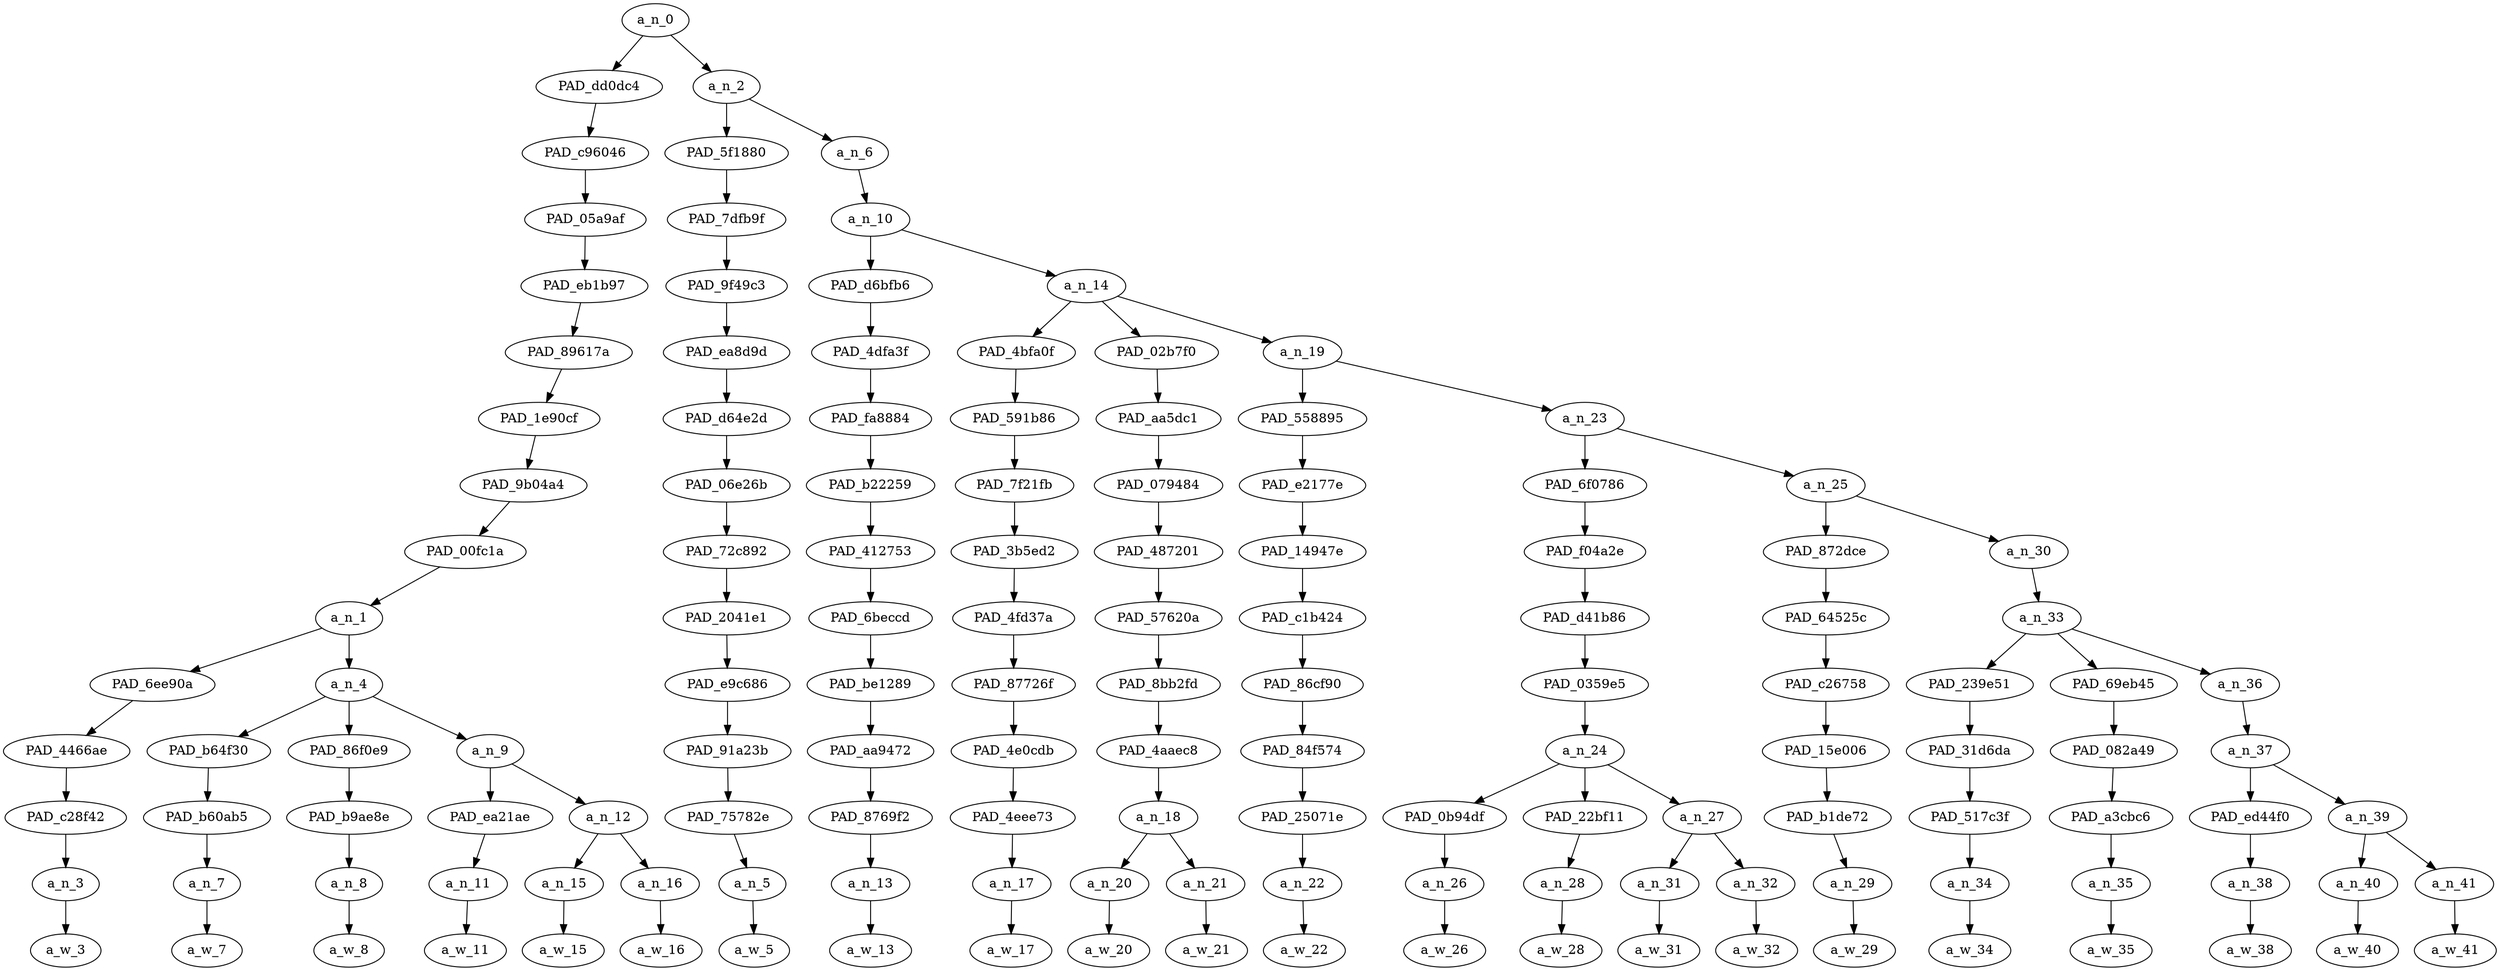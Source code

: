 strict digraph "" {
	a_n_0	[div_dir=1,
		index=0,
		level=14,
		pos="4.21484375,14!",
		text_span="[0, 1, 2, 3, 4, 5, 6, 7, 8, 9, 10, 11, 12, 13, 14, 15, 16, 17, 18, 19, 20, 21]",
		value=1.00000002];
	PAD_dd0dc4	[div_dir=1,
		index=0,
		level=13,
		pos="1.125,13!",
		text_span="[0, 1, 2, 3, 4, 5]",
		value=0.46080951];
	a_n_0 -> PAD_dd0dc4;
	a_n_2	[div_dir=1,
		index=1,
		level=13,
		pos="7.3046875,13!",
		text_span="[6, 7, 8, 9, 10, 11, 12, 13, 14, 15, 16, 17, 18, 19, 20, 21]",
		value=0.53895960];
	a_n_0 -> a_n_2;
	PAD_c96046	[div_dir=1,
		index=0,
		level=12,
		pos="1.125,12!",
		text_span="[0, 1, 2, 3, 4, 5]",
		value=0.46080951];
	PAD_dd0dc4 -> PAD_c96046;
	PAD_05a9af	[div_dir=1,
		index=0,
		level=11,
		pos="1.125,11!",
		text_span="[0, 1, 2, 3, 4, 5]",
		value=0.46080951];
	PAD_c96046 -> PAD_05a9af;
	PAD_eb1b97	[div_dir=1,
		index=0,
		level=10,
		pos="1.125,10!",
		text_span="[0, 1, 2, 3, 4, 5]",
		value=0.46080951];
	PAD_05a9af -> PAD_eb1b97;
	PAD_89617a	[div_dir=1,
		index=0,
		level=9,
		pos="1.125,9!",
		text_span="[0, 1, 2, 3, 4, 5]",
		value=0.46080951];
	PAD_eb1b97 -> PAD_89617a;
	PAD_1e90cf	[div_dir=1,
		index=0,
		level=8,
		pos="1.125,8!",
		text_span="[0, 1, 2, 3, 4, 5]",
		value=0.46080951];
	PAD_89617a -> PAD_1e90cf;
	PAD_9b04a4	[div_dir=1,
		index=0,
		level=7,
		pos="1.125,7!",
		text_span="[0, 1, 2, 3, 4, 5]",
		value=0.46080951];
	PAD_1e90cf -> PAD_9b04a4;
	PAD_00fc1a	[div_dir=1,
		index=0,
		level=6,
		pos="1.125,6!",
		text_span="[0, 1, 2, 3, 4, 5]",
		value=0.46080951];
	PAD_9b04a4 -> PAD_00fc1a;
	a_n_1	[div_dir=1,
		index=0,
		level=5,
		pos="1.125,5!",
		text_span="[0, 1, 2, 3, 4, 5]",
		value=0.46080951];
	PAD_00fc1a -> a_n_1;
	PAD_6ee90a	[div_dir=1,
		index=0,
		level=4,
		pos="0.0,4!",
		text_span="[0]",
		value=0.18457324];
	a_n_1 -> PAD_6ee90a;
	a_n_4	[div_dir=1,
		index=1,
		level=4,
		pos="2.25,4!",
		text_span="[1, 2, 3, 4, 5]",
		value=0.27609601];
	a_n_1 -> a_n_4;
	PAD_4466ae	[div_dir=1,
		index=0,
		level=3,
		pos="0.0,3!",
		text_span="[0]",
		value=0.18457324];
	PAD_6ee90a -> PAD_4466ae;
	PAD_c28f42	[div_dir=1,
		index=0,
		level=2,
		pos="0.0,2!",
		text_span="[0]",
		value=0.18457324];
	PAD_4466ae -> PAD_c28f42;
	a_n_3	[div_dir=1,
		index=0,
		level=1,
		pos="0.0,1!",
		text_span="[0]",
		value=0.18457324];
	PAD_c28f42 -> a_n_3;
	a_w_3	[div_dir=0,
		index=0,
		level=0,
		pos="0,0!",
		text_span="[0]",
		value=niggas];
	a_n_3 -> a_w_3;
	PAD_b64f30	[div_dir=1,
		index=1,
		level=3,
		pos="1.0,3!",
		text_span="[1]",
		value=0.03313289];
	a_n_4 -> PAD_b64f30;
	PAD_86f0e9	[div_dir=1,
		index=2,
		level=3,
		pos="2.0,3!",
		text_span="[2]",
		value=0.02189218];
	a_n_4 -> PAD_86f0e9;
	a_n_9	[div_dir=1,
		index=3,
		level=3,
		pos="3.75,3!",
		text_span="[3, 4, 5]",
		value=0.22098665];
	a_n_4 -> a_n_9;
	PAD_b60ab5	[div_dir=1,
		index=1,
		level=2,
		pos="1.0,2!",
		text_span="[1]",
		value=0.03313289];
	PAD_b64f30 -> PAD_b60ab5;
	a_n_7	[div_dir=1,
		index=1,
		level=1,
		pos="1.0,1!",
		text_span="[1]",
		value=0.03313289];
	PAD_b60ab5 -> a_n_7;
	a_w_7	[div_dir=0,
		index=1,
		level=0,
		pos="1,0!",
		text_span="[1]",
		value=pulled];
	a_n_7 -> a_w_7;
	PAD_b9ae8e	[div_dir=1,
		index=2,
		level=2,
		pos="2.0,2!",
		text_span="[2]",
		value=0.02189218];
	PAD_86f0e9 -> PAD_b9ae8e;
	a_n_8	[div_dir=1,
		index=2,
		level=1,
		pos="2.0,1!",
		text_span="[2]",
		value=0.02189218];
	PAD_b9ae8e -> a_n_8;
	a_w_8	[div_dir=0,
		index=2,
		level=0,
		pos="2,0!",
		text_span="[2]",
		value=up];
	a_n_8 -> a_w_8;
	PAD_ea21ae	[div_dir=1,
		index=3,
		level=2,
		pos="3.0,2!",
		text_span="[3]",
		value=0.02300745];
	a_n_9 -> PAD_ea21ae;
	a_n_12	[div_dir=-1,
		index=4,
		level=2,
		pos="4.5,2!",
		text_span="[4, 5]",
		value=0.19797746];
	a_n_9 -> a_n_12;
	a_n_11	[div_dir=1,
		index=3,
		level=1,
		pos="3.0,1!",
		text_span="[3]",
		value=0.02300745];
	PAD_ea21ae -> a_n_11;
	a_w_11	[div_dir=0,
		index=3,
		level=0,
		pos="3,0!",
		text_span="[3]",
		value=on];
	a_n_11 -> a_w_11;
	a_n_15	[div_dir=-1,
		index=4,
		level=1,
		pos="4.0,1!",
		text_span="[4]",
		value=0.03736025];
	a_n_12 -> a_n_15;
	a_n_16	[div_dir=1,
		index=5,
		level=1,
		pos="5.0,1!",
		text_span="[5]",
		value=0.16057500];
	a_n_12 -> a_n_16;
	a_w_15	[div_dir=0,
		index=4,
		level=0,
		pos="4,0!",
		text_span="[4]",
		value=a];
	a_n_15 -> a_w_15;
	a_w_16	[div_dir=0,
		index=5,
		level=0,
		pos="5,0!",
		text_span="[5]",
		value=nigga];
	a_n_16 -> a_w_16;
	PAD_5f1880	[div_dir=1,
		index=1,
		level=12,
		pos="6.0,12!",
		text_span="[6]",
		value=0.03961010];
	a_n_2 -> PAD_5f1880;
	a_n_6	[div_dir=1,
		index=2,
		level=12,
		pos="8.609375,12!",
		text_span="[7, 8, 9, 10, 11, 12, 13, 14, 15, 16, 17, 18, 19, 20, 21]",
		value=0.49916542];
	a_n_2 -> a_n_6;
	PAD_7dfb9f	[div_dir=1,
		index=1,
		level=11,
		pos="6.0,11!",
		text_span="[6]",
		value=0.03961010];
	PAD_5f1880 -> PAD_7dfb9f;
	PAD_9f49c3	[div_dir=1,
		index=1,
		level=10,
		pos="6.0,10!",
		text_span="[6]",
		value=0.03961010];
	PAD_7dfb9f -> PAD_9f49c3;
	PAD_ea8d9d	[div_dir=1,
		index=1,
		level=9,
		pos="6.0,9!",
		text_span="[6]",
		value=0.03961010];
	PAD_9f49c3 -> PAD_ea8d9d;
	PAD_d64e2d	[div_dir=1,
		index=1,
		level=8,
		pos="6.0,8!",
		text_span="[6]",
		value=0.03961010];
	PAD_ea8d9d -> PAD_d64e2d;
	PAD_06e26b	[div_dir=1,
		index=1,
		level=7,
		pos="6.0,7!",
		text_span="[6]",
		value=0.03961010];
	PAD_d64e2d -> PAD_06e26b;
	PAD_72c892	[div_dir=1,
		index=1,
		level=6,
		pos="6.0,6!",
		text_span="[6]",
		value=0.03961010];
	PAD_06e26b -> PAD_72c892;
	PAD_2041e1	[div_dir=1,
		index=1,
		level=5,
		pos="6.0,5!",
		text_span="[6]",
		value=0.03961010];
	PAD_72c892 -> PAD_2041e1;
	PAD_e9c686	[div_dir=1,
		index=2,
		level=4,
		pos="6.0,4!",
		text_span="[6]",
		value=0.03961010];
	PAD_2041e1 -> PAD_e9c686;
	PAD_91a23b	[div_dir=1,
		index=4,
		level=3,
		pos="6.0,3!",
		text_span="[6]",
		value=0.03961010];
	PAD_e9c686 -> PAD_91a23b;
	PAD_75782e	[div_dir=1,
		index=5,
		level=2,
		pos="6.0,2!",
		text_span="[6]",
		value=0.03961010];
	PAD_91a23b -> PAD_75782e;
	a_n_5	[div_dir=1,
		index=6,
		level=1,
		pos="6.0,1!",
		text_span="[6]",
		value=0.03961010];
	PAD_75782e -> a_n_5;
	a_w_5	[div_dir=0,
		index=6,
		level=0,
		pos="6,0!",
		text_span="[6]",
		value=said];
	a_n_5 -> a_w_5;
	a_n_10	[div_dir=1,
		index=2,
		level=11,
		pos="8.609375,11!",
		text_span="[7, 8, 9, 10, 11, 12, 13, 14, 15, 16, 17, 18, 19, 20, 21]",
		value=0.49903103];
	a_n_6 -> a_n_10;
	PAD_d6bfb6	[div_dir=-1,
		index=2,
		level=10,
		pos="7.0,10!",
		text_span="[7]",
		value=0.03049315];
	a_n_10 -> PAD_d6bfb6;
	a_n_14	[div_dir=1,
		index=3,
		level=10,
		pos="10.21875,10!",
		text_span="[8, 9, 10, 11, 12, 13, 14, 15, 16, 17, 18, 19, 20, 21]",
		value=0.46840350];
	a_n_10 -> a_n_14;
	PAD_4dfa3f	[div_dir=-1,
		index=2,
		level=9,
		pos="7.0,9!",
		text_span="[7]",
		value=0.03049315];
	PAD_d6bfb6 -> PAD_4dfa3f;
	PAD_fa8884	[div_dir=-1,
		index=2,
		level=8,
		pos="7.0,8!",
		text_span="[7]",
		value=0.03049315];
	PAD_4dfa3f -> PAD_fa8884;
	PAD_b22259	[div_dir=-1,
		index=2,
		level=7,
		pos="7.0,7!",
		text_span="[7]",
		value=0.03049315];
	PAD_fa8884 -> PAD_b22259;
	PAD_412753	[div_dir=-1,
		index=2,
		level=6,
		pos="7.0,6!",
		text_span="[7]",
		value=0.03049315];
	PAD_b22259 -> PAD_412753;
	PAD_6beccd	[div_dir=-1,
		index=2,
		level=5,
		pos="7.0,5!",
		text_span="[7]",
		value=0.03049315];
	PAD_412753 -> PAD_6beccd;
	PAD_be1289	[div_dir=-1,
		index=3,
		level=4,
		pos="7.0,4!",
		text_span="[7]",
		value=0.03049315];
	PAD_6beccd -> PAD_be1289;
	PAD_aa9472	[div_dir=-1,
		index=5,
		level=3,
		pos="7.0,3!",
		text_span="[7]",
		value=0.03049315];
	PAD_be1289 -> PAD_aa9472;
	PAD_8769f2	[div_dir=-1,
		index=6,
		level=2,
		pos="7.0,2!",
		text_span="[7]",
		value=0.03049315];
	PAD_aa9472 -> PAD_8769f2;
	a_n_13	[div_dir=-1,
		index=7,
		level=1,
		pos="7.0,1!",
		text_span="[7]",
		value=0.03049315];
	PAD_8769f2 -> a_n_13;
	a_w_13	[div_dir=0,
		index=7,
		level=0,
		pos="7,0!",
		text_span="[7]",
		value=hey];
	a_n_13 -> a_w_13;
	PAD_4bfa0f	[div_dir=-1,
		index=3,
		level=9,
		pos="8.0,9!",
		text_span="[8]",
		value=0.01923022];
	a_n_14 -> PAD_4bfa0f;
	PAD_02b7f0	[div_dir=1,
		index=4,
		level=9,
		pos="9.5,9!",
		text_span="[9, 10]",
		value=0.04122391];
	a_n_14 -> PAD_02b7f0;
	a_n_19	[div_dir=1,
		index=5,
		level=9,
		pos="13.15625,9!",
		text_span="[11, 12, 13, 14, 15, 16, 17, 18, 19, 20, 21]",
		value=0.40778453];
	a_n_14 -> a_n_19;
	PAD_591b86	[div_dir=-1,
		index=3,
		level=8,
		pos="8.0,8!",
		text_span="[8]",
		value=0.01923022];
	PAD_4bfa0f -> PAD_591b86;
	PAD_7f21fb	[div_dir=-1,
		index=3,
		level=7,
		pos="8.0,7!",
		text_span="[8]",
		value=0.01923022];
	PAD_591b86 -> PAD_7f21fb;
	PAD_3b5ed2	[div_dir=-1,
		index=3,
		level=6,
		pos="8.0,6!",
		text_span="[8]",
		value=0.01923022];
	PAD_7f21fb -> PAD_3b5ed2;
	PAD_4fd37a	[div_dir=-1,
		index=3,
		level=5,
		pos="8.0,5!",
		text_span="[8]",
		value=0.01923022];
	PAD_3b5ed2 -> PAD_4fd37a;
	PAD_87726f	[div_dir=-1,
		index=4,
		level=4,
		pos="8.0,4!",
		text_span="[8]",
		value=0.01923022];
	PAD_4fd37a -> PAD_87726f;
	PAD_4e0cdb	[div_dir=-1,
		index=6,
		level=3,
		pos="8.0,3!",
		text_span="[8]",
		value=0.01923022];
	PAD_87726f -> PAD_4e0cdb;
	PAD_4eee73	[div_dir=-1,
		index=7,
		level=2,
		pos="8.0,2!",
		text_span="[8]",
		value=0.01923022];
	PAD_4e0cdb -> PAD_4eee73;
	a_n_17	[div_dir=-1,
		index=8,
		level=1,
		pos="8.0,1!",
		text_span="[8]",
		value=0.01923022];
	PAD_4eee73 -> a_n_17;
	a_w_17	[div_dir=0,
		index=8,
		level=0,
		pos="8,0!",
		text_span="[8]",
		value=come];
	a_n_17 -> a_w_17;
	PAD_aa5dc1	[div_dir=1,
		index=4,
		level=8,
		pos="9.5,8!",
		text_span="[9, 10]",
		value=0.04122391];
	PAD_02b7f0 -> PAD_aa5dc1;
	PAD_079484	[div_dir=1,
		index=4,
		level=7,
		pos="9.5,7!",
		text_span="[9, 10]",
		value=0.04122391];
	PAD_aa5dc1 -> PAD_079484;
	PAD_487201	[div_dir=1,
		index=4,
		level=6,
		pos="9.5,6!",
		text_span="[9, 10]",
		value=0.04122391];
	PAD_079484 -> PAD_487201;
	PAD_57620a	[div_dir=1,
		index=4,
		level=5,
		pos="9.5,5!",
		text_span="[9, 10]",
		value=0.04122391];
	PAD_487201 -> PAD_57620a;
	PAD_8bb2fd	[div_dir=1,
		index=5,
		level=4,
		pos="9.5,4!",
		text_span="[9, 10]",
		value=0.04122391];
	PAD_57620a -> PAD_8bb2fd;
	PAD_4aaec8	[div_dir=1,
		index=7,
		level=3,
		pos="9.5,3!",
		text_span="[9, 10]",
		value=0.04122391];
	PAD_8bb2fd -> PAD_4aaec8;
	a_n_18	[div_dir=1,
		index=8,
		level=2,
		pos="9.5,2!",
		text_span="[9, 10]",
		value=0.04122391];
	PAD_4aaec8 -> a_n_18;
	a_n_20	[div_dir=1,
		index=9,
		level=1,
		pos="9.0,1!",
		text_span="[9]",
		value=0.01525398];
	a_n_18 -> a_n_20;
	a_n_21	[div_dir=1,
		index=10,
		level=1,
		pos="10.0,1!",
		text_span="[10]",
		value=0.02588356];
	a_n_18 -> a_n_21;
	a_w_20	[div_dir=0,
		index=9,
		level=0,
		pos="9,0!",
		text_span="[9]",
		value=to];
	a_n_20 -> a_w_20;
	a_w_21	[div_dir=0,
		index=10,
		level=0,
		pos="10,0!",
		text_span="[10]",
		value=hr];
	a_n_21 -> a_w_21;
	PAD_558895	[div_dir=1,
		index=5,
		level=8,
		pos="11.0,8!",
		text_span="[11]",
		value=0.01975718];
	a_n_19 -> PAD_558895;
	a_n_23	[div_dir=1,
		index=6,
		level=8,
		pos="15.3125,8!",
		text_span="[12, 13, 14, 15, 16, 17, 18, 19, 20, 21]",
		value=0.38786795];
	a_n_19 -> a_n_23;
	PAD_e2177e	[div_dir=1,
		index=5,
		level=7,
		pos="11.0,7!",
		text_span="[11]",
		value=0.01975718];
	PAD_558895 -> PAD_e2177e;
	PAD_14947e	[div_dir=1,
		index=5,
		level=6,
		pos="11.0,6!",
		text_span="[11]",
		value=0.01975718];
	PAD_e2177e -> PAD_14947e;
	PAD_c1b424	[div_dir=1,
		index=5,
		level=5,
		pos="11.0,5!",
		text_span="[11]",
		value=0.01975718];
	PAD_14947e -> PAD_c1b424;
	PAD_86cf90	[div_dir=1,
		index=6,
		level=4,
		pos="11.0,4!",
		text_span="[11]",
		value=0.01975718];
	PAD_c1b424 -> PAD_86cf90;
	PAD_84f574	[div_dir=1,
		index=8,
		level=3,
		pos="11.0,3!",
		text_span="[11]",
		value=0.01975718];
	PAD_86cf90 -> PAD_84f574;
	PAD_25071e	[div_dir=1,
		index=9,
		level=2,
		pos="11.0,2!",
		text_span="[11]",
		value=0.01975718];
	PAD_84f574 -> PAD_25071e;
	a_n_22	[div_dir=1,
		index=11,
		level=1,
		pos="11.0,1!",
		text_span="[11]",
		value=0.01975718];
	PAD_25071e -> a_n_22;
	a_w_22	[div_dir=0,
		index=11,
		level=0,
		pos="11,0!",
		text_span="[11]",
		value=for];
	a_n_22 -> a_w_22;
	PAD_6f0786	[div_dir=1,
		index=6,
		level=7,
		pos="13.5,7!",
		text_span="[12, 13, 14, 15]",
		value=0.18549739];
	a_n_23 -> PAD_6f0786;
	a_n_25	[div_dir=1,
		index=7,
		level=7,
		pos="17.125,7!",
		text_span="[16, 17, 18, 19, 20, 21]",
		value=0.20221686];
	a_n_23 -> a_n_25;
	PAD_f04a2e	[div_dir=1,
		index=6,
		level=6,
		pos="13.5,6!",
		text_span="[12, 13, 14, 15]",
		value=0.18549739];
	PAD_6f0786 -> PAD_f04a2e;
	PAD_d41b86	[div_dir=1,
		index=6,
		level=5,
		pos="13.5,5!",
		text_span="[12, 13, 14, 15]",
		value=0.18549739];
	PAD_f04a2e -> PAD_d41b86;
	PAD_0359e5	[div_dir=1,
		index=7,
		level=4,
		pos="13.5,4!",
		text_span="[12, 13, 14, 15]",
		value=0.18549739];
	PAD_d41b86 -> PAD_0359e5;
	a_n_24	[div_dir=1,
		index=9,
		level=3,
		pos="13.5,3!",
		text_span="[12, 13, 14, 15]",
		value=0.18549739];
	PAD_0359e5 -> a_n_24;
	PAD_0b94df	[div_dir=1,
		index=10,
		level=2,
		pos="12.0,2!",
		text_span="[12]",
		value=0.02521222];
	a_n_24 -> PAD_0b94df;
	PAD_22bf11	[div_dir=1,
		index=12,
		level=2,
		pos="15.0,2!",
		text_span="[15]",
		value=0.07103293];
	a_n_24 -> PAD_22bf11;
	a_n_27	[div_dir=1,
		index=11,
		level=2,
		pos="13.5,2!",
		text_span="[13, 14]",
		value=0.08909075];
	a_n_24 -> a_n_27;
	a_n_26	[div_dir=1,
		index=12,
		level=1,
		pos="12.0,1!",
		text_span="[12]",
		value=0.02521222];
	PAD_0b94df -> a_n_26;
	a_w_26	[div_dir=0,
		index=12,
		level=0,
		pos="12,0!",
		text_span="[12]",
		value=a1];
	a_n_26 -> a_w_26;
	a_n_28	[div_dir=1,
		index=15,
		level=1,
		pos="15.0,1!",
		text_span="[15]",
		value=0.07103293];
	PAD_22bf11 -> a_n_28;
	a_w_28	[div_dir=0,
		index=15,
		level=0,
		pos="15,0!",
		text_span="[15]",
		value=homie];
	a_n_28 -> a_w_28;
	a_n_31	[div_dir=1,
		index=13,
		level=1,
		pos="13.0,1!",
		text_span="[13]",
		value=0.05403128];
	a_n_27 -> a_n_31;
	a_n_32	[div_dir=1,
		index=14,
		level=1,
		pos="14.0,1!",
		text_span="[14]",
		value=0.03498492];
	a_n_27 -> a_n_32;
	a_w_31	[div_dir=0,
		index=13,
		level=0,
		pos="13,0!",
		text_span="[13]",
		value=drug];
	a_n_31 -> a_w_31;
	a_w_32	[div_dir=0,
		index=14,
		level=0,
		pos="14,0!",
		text_span="[14]",
		value=test];
	a_n_32 -> a_w_32;
	PAD_872dce	[div_dir=1,
		index=7,
		level=6,
		pos="16.0,6!",
		text_span="[16]",
		value=0.02186913];
	a_n_25 -> PAD_872dce;
	a_n_30	[div_dir=1,
		index=8,
		level=6,
		pos="18.25,6!",
		text_span="[17, 18, 19, 20, 21]",
		value=0.18027610];
	a_n_25 -> a_n_30;
	PAD_64525c	[div_dir=1,
		index=7,
		level=5,
		pos="16.0,5!",
		text_span="[16]",
		value=0.02186913];
	PAD_872dce -> PAD_64525c;
	PAD_c26758	[div_dir=1,
		index=8,
		level=4,
		pos="16.0,4!",
		text_span="[16]",
		value=0.02186913];
	PAD_64525c -> PAD_c26758;
	PAD_15e006	[div_dir=1,
		index=10,
		level=3,
		pos="16.0,3!",
		text_span="[16]",
		value=0.02186913];
	PAD_c26758 -> PAD_15e006;
	PAD_b1de72	[div_dir=1,
		index=13,
		level=2,
		pos="16.0,2!",
		text_span="[16]",
		value=0.02186913];
	PAD_15e006 -> PAD_b1de72;
	a_n_29	[div_dir=1,
		index=16,
		level=1,
		pos="16.0,1!",
		text_span="[16]",
		value=0.02186913];
	PAD_b1de72 -> a_n_29;
	a_w_29	[div_dir=0,
		index=16,
		level=0,
		pos="16,0!",
		text_span="[16]",
		value=said1];
	a_n_29 -> a_w_29;
	a_n_33	[div_dir=1,
		index=8,
		level=5,
		pos="18.25,5!",
		text_span="[17, 18, 19, 20, 21]",
		value=0.18021153];
	a_n_30 -> a_n_33;
	PAD_239e51	[div_dir=-1,
		index=9,
		level=4,
		pos="17.0,4!",
		text_span="[17]",
		value=0.02226305];
	a_n_33 -> PAD_239e51;
	PAD_69eb45	[div_dir=1,
		index=10,
		level=4,
		pos="18.0,4!",
		text_span="[18]",
		value=0.02075375];
	a_n_33 -> PAD_69eb45;
	a_n_36	[div_dir=1,
		index=11,
		level=4,
		pos="19.75,4!",
		text_span="[19, 20, 21]",
		value=0.13713017];
	a_n_33 -> a_n_36;
	PAD_31d6da	[div_dir=-1,
		index=11,
		level=3,
		pos="17.0,3!",
		text_span="[17]",
		value=0.02226305];
	PAD_239e51 -> PAD_31d6da;
	PAD_517c3f	[div_dir=-1,
		index=14,
		level=2,
		pos="17.0,2!",
		text_span="[17]",
		value=0.02226305];
	PAD_31d6da -> PAD_517c3f;
	a_n_34	[div_dir=-1,
		index=17,
		level=1,
		pos="17.0,1!",
		text_span="[17]",
		value=0.02226305];
	PAD_517c3f -> a_n_34;
	a_w_34	[div_dir=0,
		index=17,
		level=0,
		pos="17,0!",
		text_span="[17]",
		value=word];
	a_n_34 -> a_w_34;
	PAD_082a49	[div_dir=1,
		index=12,
		level=3,
		pos="18.0,3!",
		text_span="[18]",
		value=0.02075375];
	PAD_69eb45 -> PAD_082a49;
	PAD_a3cbc6	[div_dir=1,
		index=15,
		level=2,
		pos="18.0,2!",
		text_span="[18]",
		value=0.02075375];
	PAD_082a49 -> PAD_a3cbc6;
	a_n_35	[div_dir=1,
		index=18,
		level=1,
		pos="18.0,1!",
		text_span="[18]",
		value=0.02075375];
	PAD_a3cbc6 -> a_n_35;
	a_w_35	[div_dir=0,
		index=18,
		level=0,
		pos="18,0!",
		text_span="[18]",
		value=bet];
	a_n_35 -> a_w_35;
	a_n_37	[div_dir=1,
		index=13,
		level=3,
		pos="19.75,3!",
		text_span="[19, 20, 21]",
		value=0.13701791];
	a_n_36 -> a_n_37;
	PAD_ed44f0	[div_dir=1,
		index=16,
		level=2,
		pos="19.0,2!",
		text_span="[19]",
		value=0.01899785];
	a_n_37 -> PAD_ed44f0;
	a_n_39	[div_dir=1,
		index=17,
		level=2,
		pos="20.5,2!",
		text_span="[20, 21]",
		value=0.11790780];
	a_n_37 -> a_n_39;
	a_n_38	[div_dir=1,
		index=19,
		level=1,
		pos="19.0,1!",
		text_span="[19]",
		value=0.01899785];
	PAD_ed44f0 -> a_n_38;
	a_w_38	[div_dir=0,
		index=19,
		level=0,
		pos="19,0!",
		text_span="[19]",
		value=i];
	a_n_38 -> a_w_38;
	a_n_40	[div_dir=-1,
		index=20,
		level=1,
		pos="20.0,1!",
		text_span="[20]",
		value=0.02835155];
	a_n_39 -> a_n_40;
	a_n_41	[div_dir=1,
		index=21,
		level=1,
		pos="21.0,1!",
		text_span="[21]",
		value=0.08947107];
	a_n_39 -> a_n_41;
	a_w_40	[div_dir=0,
		index=20,
		level=0,
		pos="20,0!",
		text_span="[20]",
		value=quit];
	a_n_40 -> a_w_40;
	a_w_41	[div_dir=0,
		index=21,
		level=0,
		pos="21,0!",
		text_span="[21]",
		value=lmfao];
	a_n_41 -> a_w_41;
}
